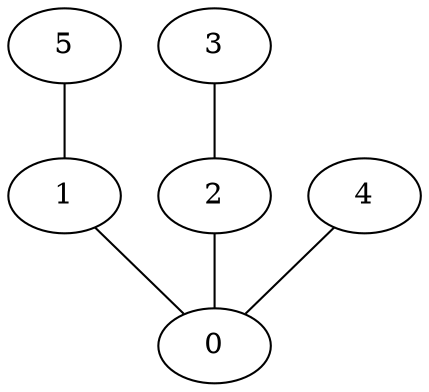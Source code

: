 /* Created by igraph 0.8.1 */
graph {
  0;
  1;
  2;
  3;
  4;
  5;

  1 -- 0;
  2 -- 0;
  3 -- 2;
  4 -- 0;
  5 -- 1;
}
